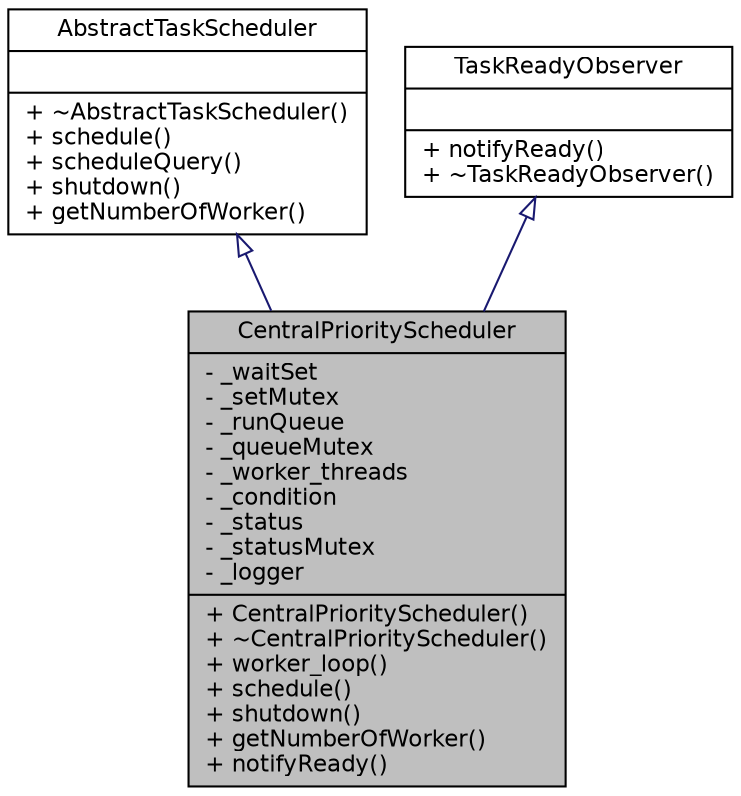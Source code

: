 digraph "CentralPriorityScheduler"
{
  edge [fontname="Helvetica",fontsize="11",labelfontname="Helvetica",labelfontsize="11"];
  node [fontname="Helvetica",fontsize="11",shape=record];
  Node1 [label="{CentralPriorityScheduler\n|- _waitSet\l- _setMutex\l- _runQueue\l- _queueMutex\l- _worker_threads\l- _condition\l- _status\l- _statusMutex\l- _logger\l|+ CentralPriorityScheduler()\l+ ~CentralPriorityScheduler()\l+ worker_loop()\l+ schedule()\l+ shutdown()\l+ getNumberOfWorker()\l+ notifyReady()\l}",height=0.2,width=0.4,color="black", fillcolor="grey75", style="filled" fontcolor="black"];
  Node2 -> Node1 [dir="back",color="midnightblue",fontsize="11",style="solid",arrowtail="onormal",fontname="Helvetica"];
  Node2 [label="{AbstractTaskScheduler\n||+ ~AbstractTaskScheduler()\l+ schedule()\l+ scheduleQuery()\l+ shutdown()\l+ getNumberOfWorker()\l}",height=0.2,width=0.4,color="black", fillcolor="white", style="filled",URL="$class_abstract_task_scheduler.html"];
  Node3 -> Node1 [dir="back",color="midnightblue",fontsize="11",style="solid",arrowtail="onormal",fontname="Helvetica"];
  Node3 [label="{TaskReadyObserver\n||+ notifyReady()\l+ ~TaskReadyObserver()\l}",height=0.2,width=0.4,color="black", fillcolor="white", style="filled",URL="$class_task_ready_observer.html"];
}
